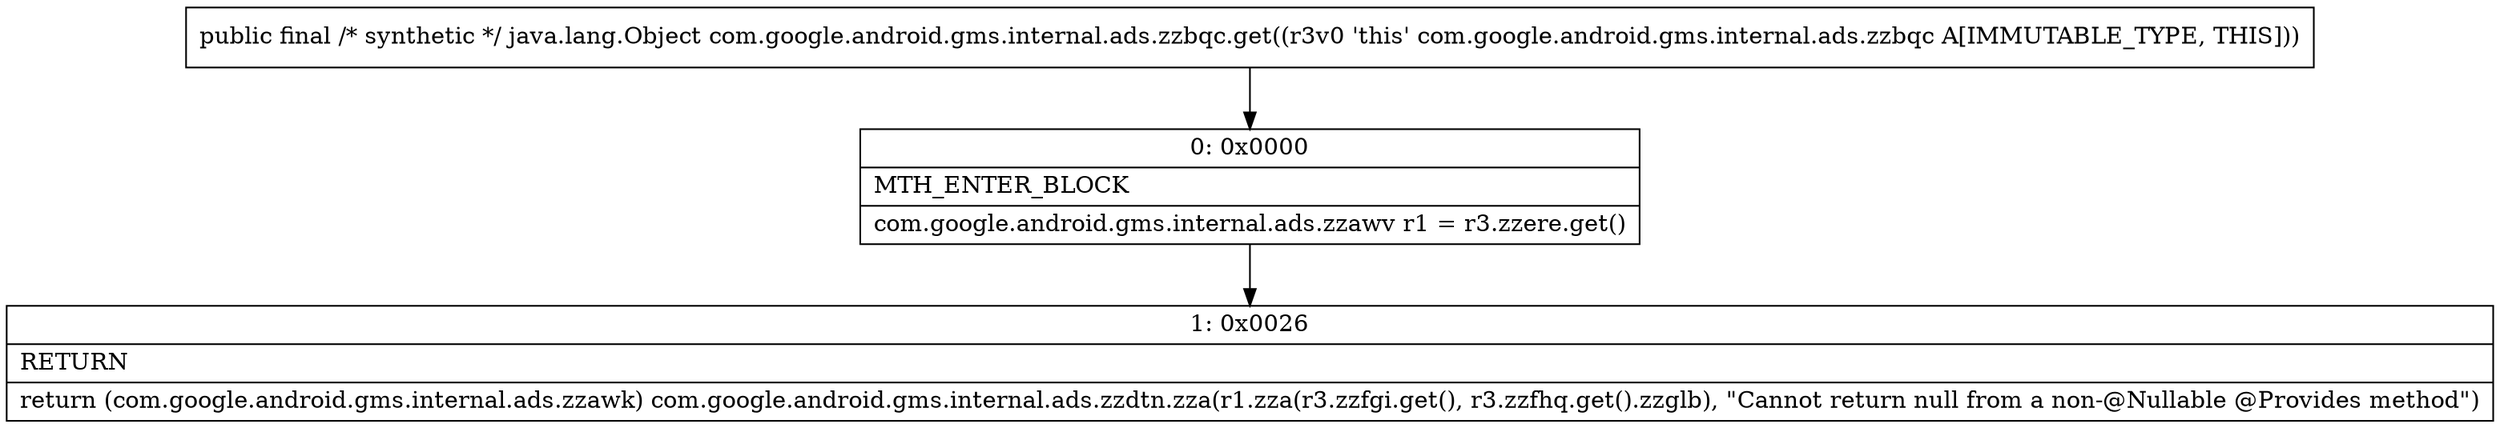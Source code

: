 digraph "CFG forcom.google.android.gms.internal.ads.zzbqc.get()Ljava\/lang\/Object;" {
Node_0 [shape=record,label="{0\:\ 0x0000|MTH_ENTER_BLOCK\l|com.google.android.gms.internal.ads.zzawv r1 = r3.zzere.get()\l}"];
Node_1 [shape=record,label="{1\:\ 0x0026|RETURN\l|return (com.google.android.gms.internal.ads.zzawk) com.google.android.gms.internal.ads.zzdtn.zza(r1.zza(r3.zzfgi.get(), r3.zzfhq.get().zzglb), \"Cannot return null from a non\-@Nullable @Provides method\")\l}"];
MethodNode[shape=record,label="{public final \/* synthetic *\/ java.lang.Object com.google.android.gms.internal.ads.zzbqc.get((r3v0 'this' com.google.android.gms.internal.ads.zzbqc A[IMMUTABLE_TYPE, THIS])) }"];
MethodNode -> Node_0;
Node_0 -> Node_1;
}

